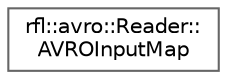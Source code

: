 digraph "类继承关系图"
{
 // LATEX_PDF_SIZE
  bgcolor="transparent";
  edge [fontname=Helvetica,fontsize=10,labelfontname=Helvetica,labelfontsize=10];
  node [fontname=Helvetica,fontsize=10,shape=box,height=0.2,width=0.4];
  rankdir="LR";
  Node0 [id="Node000000",label="rfl::avro::Reader::\lAVROInputMap",height=0.2,width=0.4,color="grey40", fillcolor="white", style="filled",URL="$structrfl_1_1avro_1_1_reader_1_1_a_v_r_o_input_map.html",tooltip=" "];
}
